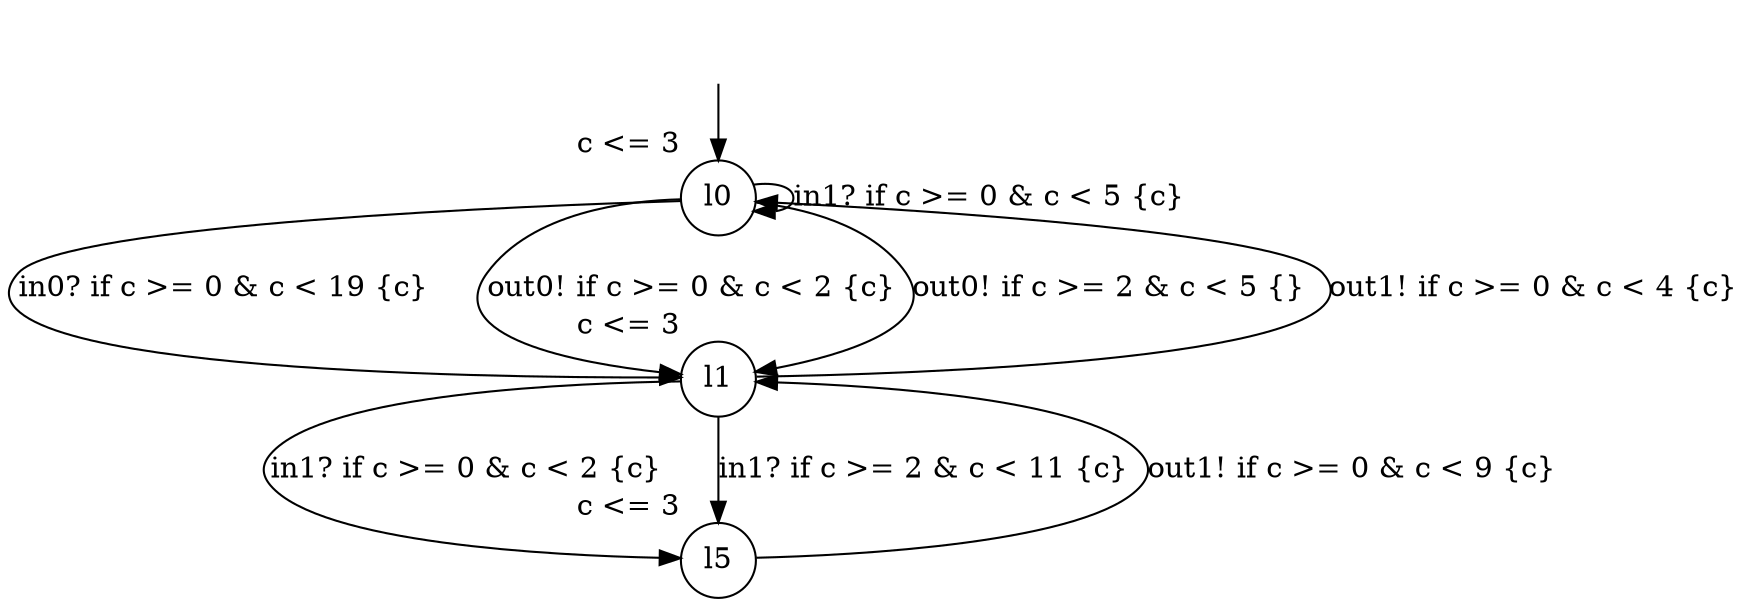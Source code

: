 digraph g {
__start0 [label="" shape="none"];
l0 [shape="circle" margin=0 label="l0", xlabel="c <= 3"];
l1 [shape="circle" margin=0 label="l1", xlabel="c <= 3"];
l5 [shape="circle" margin=0 label="l5", xlabel="c <= 3"];
l0 -> l1 [label="in0? if c >= 0 & c < 19 {c} "];
l0 -> l1 [label="out0! if c >= 0 & c < 2 {c} "];
l0 -> l0 [label="in1? if c >= 0 & c < 5 {c} "];
l0 -> l1 [label="out0! if c >= 2 & c < 5 {} "];
l1 -> l5 [label="in1? if c >= 0 & c < 2 {c} "];
l1 -> l0 [label="out1! if c >= 0 & c < 4 {c} "];
l1 -> l5 [label="in1? if c >= 2 & c < 11 {c} "];
l5 -> l1 [label="out1! if c >= 0 & c < 9 {c} "];
__start0 -> l0;
}
